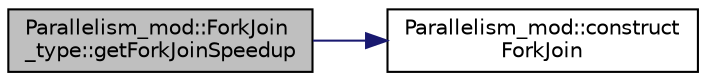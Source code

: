 digraph "Parallelism_mod::ForkJoin_type::getForkJoinSpeedup"
{
 // LATEX_PDF_SIZE
  edge [fontname="Helvetica",fontsize="10",labelfontname="Helvetica",labelfontsize="10"];
  node [fontname="Helvetica",fontsize="10",shape=record];
  rankdir="LR";
  Node1 [label="Parallelism_mod::ForkJoin\l_type::getForkJoinSpeedup",height=0.2,width=0.4,color="black", fillcolor="grey75", style="filled", fontcolor="black",tooltip=" "];
  Node1 -> Node2 [color="midnightblue",fontsize="10",style="solid",fontname="Helvetica"];
  Node2 [label="Parallelism_mod::construct\lForkJoin",height=0.2,width=0.4,color="black", fillcolor="white", style="filled",URL="$namespaceParallelism__mod.html#a27726bedb9c315a470d84d6ba735000a",tooltip="This is the constructor of the ForkJoin_type class. Return the predicted speedup of the parallel simu..."];
}
